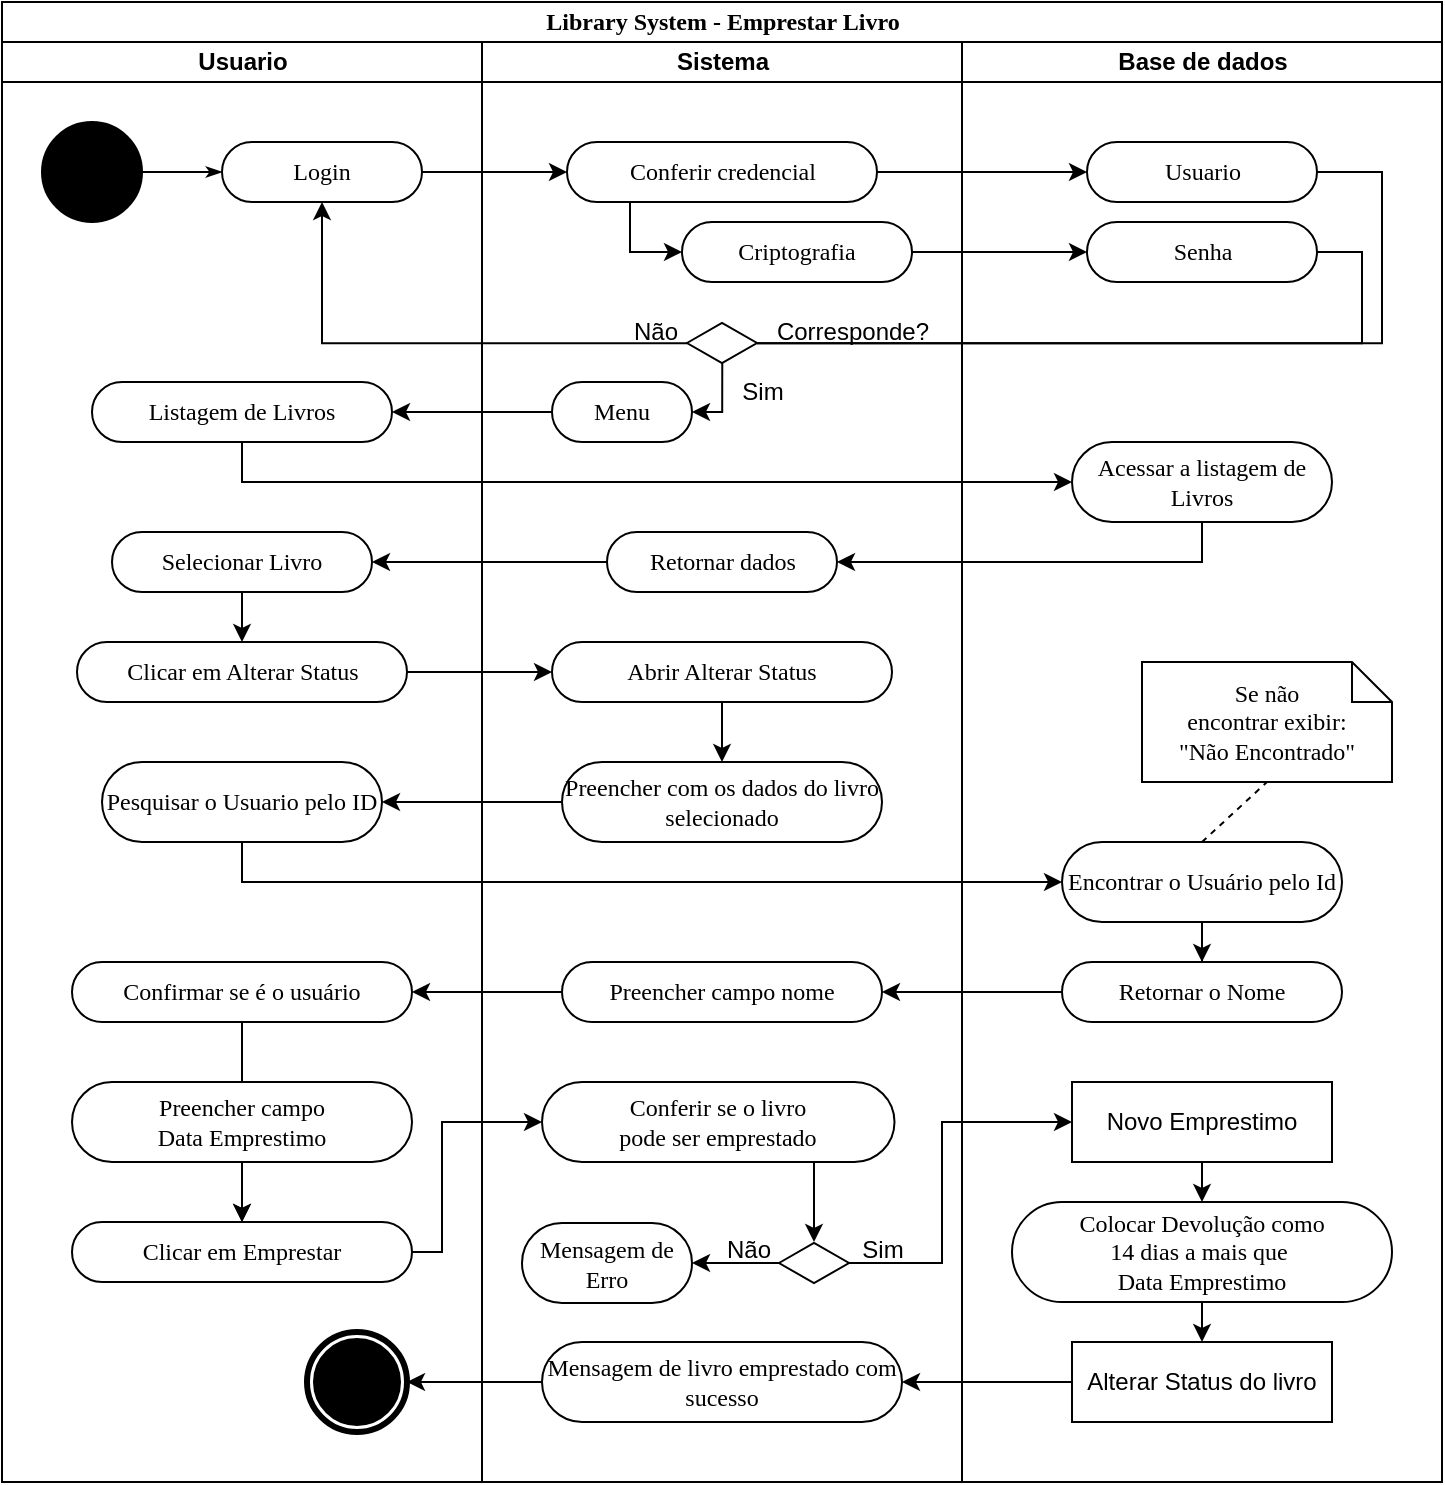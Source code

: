 <mxfile version="24.6.4" type="device">
  <diagram name="Page-1" id="0783ab3e-0a74-02c8-0abd-f7b4e66b4bec">
    <mxGraphModel dx="2390" dy="1230" grid="1" gridSize="10" guides="1" tooltips="1" connect="1" arrows="1" fold="1" page="1" pageScale="1" pageWidth="850" pageHeight="1100" background="none" math="0" shadow="0">
      <root>
        <mxCell id="0" />
        <mxCell id="1" parent="0" />
        <mxCell id="1c1d494c118603dd-1" value="Library System - Emprestar Livro" style="swimlane;html=1;childLayout=stackLayout;startSize=20;rounded=0;shadow=0;comic=0;labelBackgroundColor=none;strokeWidth=1;fontFamily=Verdana;fontSize=12;align=center;" parent="1" vertex="1">
          <mxGeometry width="720" height="740" as="geometry" />
        </mxCell>
        <mxCell id="6MT8BEEm58CrdeI0F6Hf-2" style="edgeStyle=orthogonalEdgeStyle;rounded=0;orthogonalLoop=1;jettySize=auto;html=1;exitX=1;exitY=0.5;exitDx=0;exitDy=0;entryX=0;entryY=0.5;entryDx=0;entryDy=0;" parent="1c1d494c118603dd-1" source="60571a20871a0731-8" target="6MT8BEEm58CrdeI0F6Hf-1" edge="1">
          <mxGeometry relative="1" as="geometry" />
        </mxCell>
        <mxCell id="6MT8BEEm58CrdeI0F6Hf-7" style="edgeStyle=orthogonalEdgeStyle;rounded=0;orthogonalLoop=1;jettySize=auto;html=1;exitX=1;exitY=0.5;exitDx=0;exitDy=0;entryX=0;entryY=0.5;entryDx=0;entryDy=0;" parent="1c1d494c118603dd-1" source="6MT8BEEm58CrdeI0F6Hf-3" target="6MT8BEEm58CrdeI0F6Hf-6" edge="1">
          <mxGeometry relative="1" as="geometry" />
        </mxCell>
        <mxCell id="6MT8BEEm58CrdeI0F6Hf-8" style="edgeStyle=orthogonalEdgeStyle;rounded=0;orthogonalLoop=1;jettySize=auto;html=1;exitX=1;exitY=0.5;exitDx=0;exitDy=0;entryX=0;entryY=0.5;entryDx=0;entryDy=0;" parent="1c1d494c118603dd-1" source="6MT8BEEm58CrdeI0F6Hf-1" target="6MT8BEEm58CrdeI0F6Hf-5" edge="1">
          <mxGeometry relative="1" as="geometry" />
        </mxCell>
        <mxCell id="6MT8BEEm58CrdeI0F6Hf-10" style="edgeStyle=orthogonalEdgeStyle;rounded=0;orthogonalLoop=1;jettySize=auto;html=1;exitX=1;exitY=0.5;exitDx=0;exitDy=0;entryX=0.998;entryY=0.503;entryDx=0;entryDy=0;entryPerimeter=0;endArrow=none;endFill=0;" parent="1c1d494c118603dd-1" source="6MT8BEEm58CrdeI0F6Hf-6" target="6MT8BEEm58CrdeI0F6Hf-9" edge="1">
          <mxGeometry relative="1" as="geometry">
            <Array as="points">
              <mxPoint x="680" y="125" />
              <mxPoint x="680" y="171" />
            </Array>
          </mxGeometry>
        </mxCell>
        <mxCell id="6MT8BEEm58CrdeI0F6Hf-11" style="edgeStyle=orthogonalEdgeStyle;rounded=0;orthogonalLoop=1;jettySize=auto;html=1;exitX=1;exitY=0.5;exitDx=0;exitDy=0;entryX=0.998;entryY=0.503;entryDx=0;entryDy=0;entryPerimeter=0;endArrow=none;endFill=0;" parent="1c1d494c118603dd-1" source="6MT8BEEm58CrdeI0F6Hf-5" target="6MT8BEEm58CrdeI0F6Hf-9" edge="1">
          <mxGeometry relative="1" as="geometry">
            <Array as="points">
              <mxPoint x="690" y="85" />
              <mxPoint x="690" y="171" />
            </Array>
          </mxGeometry>
        </mxCell>
        <mxCell id="6MT8BEEm58CrdeI0F6Hf-12" style="edgeStyle=orthogonalEdgeStyle;rounded=0;orthogonalLoop=1;jettySize=auto;html=1;exitX=0.5;exitY=1;exitDx=0;exitDy=0;entryX=0.002;entryY=0.503;entryDx=0;entryDy=0;entryPerimeter=0;startArrow=classic;startFill=1;endArrow=none;endFill=0;" parent="1c1d494c118603dd-1" source="60571a20871a0731-8" target="6MT8BEEm58CrdeI0F6Hf-9" edge="1">
          <mxGeometry relative="1" as="geometry" />
        </mxCell>
        <mxCell id="6MT8BEEm58CrdeI0F6Hf-17" style="edgeStyle=orthogonalEdgeStyle;rounded=0;orthogonalLoop=1;jettySize=auto;html=1;exitX=0;exitY=0.5;exitDx=0;exitDy=0;entryX=1;entryY=0.5;entryDx=0;entryDy=0;" parent="1c1d494c118603dd-1" source="6MT8BEEm58CrdeI0F6Hf-14" target="6MT8BEEm58CrdeI0F6Hf-18" edge="1">
          <mxGeometry relative="1" as="geometry">
            <mxPoint x="190" y="205" as="targetPoint" />
          </mxGeometry>
        </mxCell>
        <mxCell id="1c1d494c118603dd-2" value="Usuario" style="swimlane;html=1;startSize=20;" parent="1c1d494c118603dd-1" vertex="1">
          <mxGeometry y="20" width="240" height="720" as="geometry" />
        </mxCell>
        <mxCell id="60571a20871a0731-4" value="" style="ellipse;whiteSpace=wrap;html=1;rounded=0;shadow=0;comic=0;labelBackgroundColor=none;strokeWidth=1;fillColor=#000000;fontFamily=Verdana;fontSize=12;align=center;" parent="1c1d494c118603dd-2" vertex="1">
          <mxGeometry x="20" y="40" width="50" height="50" as="geometry" />
        </mxCell>
        <mxCell id="60571a20871a0731-8" value="Login" style="rounded=1;whiteSpace=wrap;html=1;shadow=0;comic=0;labelBackgroundColor=none;strokeWidth=1;fontFamily=Verdana;fontSize=12;align=center;arcSize=50;" parent="1c1d494c118603dd-2" vertex="1">
          <mxGeometry x="110" y="50" width="100" height="30" as="geometry" />
        </mxCell>
        <mxCell id="1c1d494c118603dd-27" style="edgeStyle=orthogonalEdgeStyle;rounded=0;html=1;labelBackgroundColor=none;startArrow=none;startFill=0;startSize=5;endArrow=classicThin;endFill=1;endSize=5;jettySize=auto;orthogonalLoop=1;strokeWidth=1;fontFamily=Verdana;fontSize=12;entryX=0;entryY=0.5;entryDx=0;entryDy=0;" parent="1c1d494c118603dd-2" source="60571a20871a0731-4" target="60571a20871a0731-8" edge="1">
          <mxGeometry relative="1" as="geometry" />
        </mxCell>
        <mxCell id="6MT8BEEm58CrdeI0F6Hf-18" value="Listagem de Livros" style="rounded=1;whiteSpace=wrap;html=1;shadow=0;comic=0;labelBackgroundColor=none;strokeWidth=1;fontFamily=Verdana;fontSize=12;align=center;arcSize=50;" parent="1c1d494c118603dd-2" vertex="1">
          <mxGeometry x="45" y="170" width="150" height="30" as="geometry" />
        </mxCell>
        <mxCell id="JtFaLPs-1PDjHstrPCpa-27" style="edgeStyle=orthogonalEdgeStyle;rounded=0;orthogonalLoop=1;jettySize=auto;html=1;exitX=0.5;exitY=1;exitDx=0;exitDy=0;entryX=0.5;entryY=0;entryDx=0;entryDy=0;" parent="1c1d494c118603dd-2" source="JtFaLPs-1PDjHstrPCpa-24" target="JtFaLPs-1PDjHstrPCpa-26" edge="1">
          <mxGeometry relative="1" as="geometry" />
        </mxCell>
        <mxCell id="JtFaLPs-1PDjHstrPCpa-24" value="Selecionar Livro" style="rounded=1;whiteSpace=wrap;html=1;shadow=0;comic=0;labelBackgroundColor=none;strokeWidth=1;fontFamily=Verdana;fontSize=12;align=center;arcSize=50;" parent="1c1d494c118603dd-2" vertex="1">
          <mxGeometry x="55" y="245" width="130" height="30" as="geometry" />
        </mxCell>
        <mxCell id="JtFaLPs-1PDjHstrPCpa-26" value="Clicar em Alterar Status" style="rounded=1;whiteSpace=wrap;html=1;shadow=0;comic=0;labelBackgroundColor=none;strokeWidth=1;fontFamily=Verdana;fontSize=12;align=center;arcSize=50;" parent="1c1d494c118603dd-2" vertex="1">
          <mxGeometry x="37.5" y="300" width="165" height="30" as="geometry" />
        </mxCell>
        <mxCell id="JtFaLPs-1PDjHstrPCpa-30" value="Pesquisar o Usuario pelo ID" style="rounded=1;whiteSpace=wrap;html=1;shadow=0;comic=0;labelBackgroundColor=none;strokeWidth=1;fontFamily=Verdana;fontSize=12;align=center;arcSize=50;" parent="1c1d494c118603dd-2" vertex="1">
          <mxGeometry x="50" y="360" width="140" height="40" as="geometry" />
        </mxCell>
        <mxCell id="7HCiQlnG-SN_sCBw3lYu-17" value="" style="edgeStyle=orthogonalEdgeStyle;rounded=0;orthogonalLoop=1;jettySize=auto;html=1;" edge="1" parent="1c1d494c118603dd-2" source="7HCiQlnG-SN_sCBw3lYu-7" target="7HCiQlnG-SN_sCBw3lYu-11">
          <mxGeometry relative="1" as="geometry" />
        </mxCell>
        <mxCell id="7HCiQlnG-SN_sCBw3lYu-7" value="Confirmar se é o usuário" style="rounded=1;whiteSpace=wrap;html=1;shadow=0;comic=0;labelBackgroundColor=none;strokeWidth=1;fontFamily=Verdana;fontSize=12;align=center;arcSize=50;" vertex="1" parent="1c1d494c118603dd-2">
          <mxGeometry x="35" y="460" width="170" height="30" as="geometry" />
        </mxCell>
        <mxCell id="7HCiQlnG-SN_sCBw3lYu-16" value="" style="edgeStyle=orthogonalEdgeStyle;rounded=0;orthogonalLoop=1;jettySize=auto;html=1;" edge="1" parent="1c1d494c118603dd-2" source="7HCiQlnG-SN_sCBw3lYu-10" target="7HCiQlnG-SN_sCBw3lYu-11">
          <mxGeometry relative="1" as="geometry" />
        </mxCell>
        <mxCell id="7HCiQlnG-SN_sCBw3lYu-10" value="Preencher campo&lt;div&gt;Data Emprestimo&lt;/div&gt;" style="rounded=1;whiteSpace=wrap;html=1;shadow=0;comic=0;labelBackgroundColor=none;strokeWidth=1;fontFamily=Verdana;fontSize=12;align=center;arcSize=50;" vertex="1" parent="1c1d494c118603dd-2">
          <mxGeometry x="35" y="520" width="170" height="40" as="geometry" />
        </mxCell>
        <mxCell id="7HCiQlnG-SN_sCBw3lYu-11" value="Clicar em Emprestar" style="rounded=1;whiteSpace=wrap;html=1;shadow=0;comic=0;labelBackgroundColor=none;strokeWidth=1;fontFamily=Verdana;fontSize=12;align=center;arcSize=50;" vertex="1" parent="1c1d494c118603dd-2">
          <mxGeometry x="35" y="590" width="170" height="30" as="geometry" />
        </mxCell>
        <mxCell id="60571a20871a0731-5" value="" style="shape=mxgraph.bpmn.shape;html=1;verticalLabelPosition=bottom;labelBackgroundColor=#ffffff;verticalAlign=top;perimeter=ellipsePerimeter;outline=end;symbol=terminate;rounded=0;shadow=0;comic=0;strokeWidth=1;fontFamily=Verdana;fontSize=12;align=center;" parent="1c1d494c118603dd-2" vertex="1">
          <mxGeometry x="152.5" y="645" width="50" height="50" as="geometry" />
        </mxCell>
        <mxCell id="JtFaLPs-1PDjHstrPCpa-22" style="edgeStyle=orthogonalEdgeStyle;rounded=0;orthogonalLoop=1;jettySize=auto;html=1;exitX=0.5;exitY=1;exitDx=0;exitDy=0;entryX=1;entryY=0.5;entryDx=0;entryDy=0;" parent="1c1d494c118603dd-1" source="JtFaLPs-1PDjHstrPCpa-20" target="JtFaLPs-1PDjHstrPCpa-23" edge="1">
          <mxGeometry relative="1" as="geometry">
            <mxPoint x="460" y="280" as="targetPoint" />
            <Array as="points">
              <mxPoint x="600" y="280" />
            </Array>
          </mxGeometry>
        </mxCell>
        <mxCell id="JtFaLPs-1PDjHstrPCpa-25" style="edgeStyle=orthogonalEdgeStyle;rounded=0;orthogonalLoop=1;jettySize=auto;html=1;exitX=0;exitY=0.5;exitDx=0;exitDy=0;entryX=1;entryY=0.5;entryDx=0;entryDy=0;" parent="1c1d494c118603dd-1" source="JtFaLPs-1PDjHstrPCpa-23" target="JtFaLPs-1PDjHstrPCpa-24" edge="1">
          <mxGeometry relative="1" as="geometry" />
        </mxCell>
        <mxCell id="JtFaLPs-1PDjHstrPCpa-21" style="edgeStyle=orthogonalEdgeStyle;rounded=0;orthogonalLoop=1;jettySize=auto;html=1;exitX=0.5;exitY=1;exitDx=0;exitDy=0;entryX=0;entryY=0.5;entryDx=0;entryDy=0;" parent="1c1d494c118603dd-1" source="6MT8BEEm58CrdeI0F6Hf-18" target="JtFaLPs-1PDjHstrPCpa-20" edge="1">
          <mxGeometry relative="1" as="geometry">
            <mxPoint x="520" y="240" as="targetPoint" />
            <mxPoint x="114.99" y="220" as="sourcePoint" />
            <Array as="points">
              <mxPoint x="120" y="240" />
            </Array>
          </mxGeometry>
        </mxCell>
        <mxCell id="JtFaLPs-1PDjHstrPCpa-51" style="edgeStyle=orthogonalEdgeStyle;rounded=0;orthogonalLoop=1;jettySize=auto;html=1;exitX=1;exitY=0.5;exitDx=0;exitDy=0;entryX=0;entryY=0.5;entryDx=0;entryDy=0;" parent="1c1d494c118603dd-1" source="JtFaLPs-1PDjHstrPCpa-26" target="JtFaLPs-1PDjHstrPCpa-28" edge="1">
          <mxGeometry relative="1" as="geometry" />
        </mxCell>
        <mxCell id="JtFaLPs-1PDjHstrPCpa-53" style="edgeStyle=orthogonalEdgeStyle;rounded=0;orthogonalLoop=1;jettySize=auto;html=1;exitX=0;exitY=0.5;exitDx=0;exitDy=0;entryX=1;entryY=0.5;entryDx=0;entryDy=0;" parent="1c1d494c118603dd-1" source="JtFaLPs-1PDjHstrPCpa-29" target="JtFaLPs-1PDjHstrPCpa-30" edge="1">
          <mxGeometry relative="1" as="geometry" />
        </mxCell>
        <mxCell id="7HCiQlnG-SN_sCBw3lYu-3" style="edgeStyle=orthogonalEdgeStyle;rounded=0;orthogonalLoop=1;jettySize=auto;html=1;exitX=0.5;exitY=1;exitDx=0;exitDy=0;entryX=0;entryY=0.5;entryDx=0;entryDy=0;" edge="1" parent="1c1d494c118603dd-1" source="JtFaLPs-1PDjHstrPCpa-30" target="7HCiQlnG-SN_sCBw3lYu-2">
          <mxGeometry relative="1" as="geometry" />
        </mxCell>
        <mxCell id="1c1d494c118603dd-3" value="Sistema" style="swimlane;html=1;startSize=20;" parent="1c1d494c118603dd-1" vertex="1">
          <mxGeometry x="240" y="20" width="240" height="720" as="geometry" />
        </mxCell>
        <mxCell id="6MT8BEEm58CrdeI0F6Hf-4" style="edgeStyle=orthogonalEdgeStyle;rounded=0;orthogonalLoop=1;jettySize=auto;html=1;exitX=0.25;exitY=1;exitDx=0;exitDy=0;entryX=0;entryY=0.5;entryDx=0;entryDy=0;" parent="1c1d494c118603dd-3" source="6MT8BEEm58CrdeI0F6Hf-1" target="6MT8BEEm58CrdeI0F6Hf-3" edge="1">
          <mxGeometry relative="1" as="geometry">
            <Array as="points">
              <mxPoint x="74" y="105" />
            </Array>
          </mxGeometry>
        </mxCell>
        <mxCell id="6MT8BEEm58CrdeI0F6Hf-1" value="Conferir credencial" style="rounded=1;whiteSpace=wrap;html=1;shadow=0;comic=0;labelBackgroundColor=none;strokeWidth=1;fontFamily=Verdana;fontSize=12;align=center;arcSize=50;" parent="1c1d494c118603dd-3" vertex="1">
          <mxGeometry x="42.5" y="50" width="155" height="30" as="geometry" />
        </mxCell>
        <mxCell id="6MT8BEEm58CrdeI0F6Hf-3" value="Criptografia" style="rounded=1;whiteSpace=wrap;html=1;shadow=0;comic=0;labelBackgroundColor=none;strokeWidth=1;fontFamily=Verdana;fontSize=12;align=center;arcSize=50;" parent="1c1d494c118603dd-3" vertex="1">
          <mxGeometry x="100" y="90" width="115" height="30" as="geometry" />
        </mxCell>
        <mxCell id="6MT8BEEm58CrdeI0F6Hf-9" value="" style="html=1;whiteSpace=wrap;aspect=fixed;shape=isoRectangle;" parent="1c1d494c118603dd-3" vertex="1">
          <mxGeometry x="102.5" y="140" width="35" height="21" as="geometry" />
        </mxCell>
        <mxCell id="6MT8BEEm58CrdeI0F6Hf-13" value="Não" style="text;html=1;align=center;verticalAlign=middle;whiteSpace=wrap;rounded=0;" parent="1c1d494c118603dd-3" vertex="1">
          <mxGeometry x="69" y="140" width="36" height="10" as="geometry" />
        </mxCell>
        <mxCell id="6MT8BEEm58CrdeI0F6Hf-14" value="Menu" style="rounded=1;whiteSpace=wrap;html=1;shadow=0;comic=0;labelBackgroundColor=none;strokeWidth=1;fontFamily=Verdana;fontSize=12;align=center;arcSize=50;" parent="1c1d494c118603dd-3" vertex="1">
          <mxGeometry x="35" y="170" width="70" height="30" as="geometry" />
        </mxCell>
        <mxCell id="6MT8BEEm58CrdeI0F6Hf-15" style="edgeStyle=orthogonalEdgeStyle;rounded=0;orthogonalLoop=1;jettySize=auto;html=1;exitX=1;exitY=0.5;exitDx=0;exitDy=0;entryX=0.504;entryY=0.984;entryDx=0;entryDy=0;entryPerimeter=0;startArrow=classic;startFill=1;endArrow=none;endFill=0;" parent="1c1d494c118603dd-3" source="6MT8BEEm58CrdeI0F6Hf-14" target="6MT8BEEm58CrdeI0F6Hf-9" edge="1">
          <mxGeometry relative="1" as="geometry" />
        </mxCell>
        <mxCell id="6MT8BEEm58CrdeI0F6Hf-16" value="Sim" style="text;html=1;align=center;verticalAlign=middle;whiteSpace=wrap;rounded=0;" parent="1c1d494c118603dd-3" vertex="1">
          <mxGeometry x="125" y="170" width="31" height="10" as="geometry" />
        </mxCell>
        <mxCell id="6MT8BEEm58CrdeI0F6Hf-19" value="Corresponde?" style="text;html=1;align=center;verticalAlign=middle;whiteSpace=wrap;rounded=0;" parent="1c1d494c118603dd-3" vertex="1">
          <mxGeometry x="140" y="140" width="90.5" height="10" as="geometry" />
        </mxCell>
        <mxCell id="JtFaLPs-1PDjHstrPCpa-23" value="Retornar dados" style="rounded=1;whiteSpace=wrap;html=1;shadow=0;comic=0;labelBackgroundColor=none;strokeWidth=1;fontFamily=Verdana;fontSize=12;align=center;arcSize=50;" parent="1c1d494c118603dd-3" vertex="1">
          <mxGeometry x="62.5" y="245" width="115" height="30" as="geometry" />
        </mxCell>
        <mxCell id="JtFaLPs-1PDjHstrPCpa-52" style="edgeStyle=orthogonalEdgeStyle;rounded=0;orthogonalLoop=1;jettySize=auto;html=1;exitX=0.5;exitY=1;exitDx=0;exitDy=0;entryX=0.5;entryY=0;entryDx=0;entryDy=0;" parent="1c1d494c118603dd-3" source="JtFaLPs-1PDjHstrPCpa-28" target="JtFaLPs-1PDjHstrPCpa-29" edge="1">
          <mxGeometry relative="1" as="geometry" />
        </mxCell>
        <mxCell id="JtFaLPs-1PDjHstrPCpa-28" value="Abrir Alterar Status" style="rounded=1;whiteSpace=wrap;html=1;shadow=0;comic=0;labelBackgroundColor=none;strokeWidth=1;fontFamily=Verdana;fontSize=12;align=center;arcSize=50;" parent="1c1d494c118603dd-3" vertex="1">
          <mxGeometry x="35" y="300" width="170" height="30" as="geometry" />
        </mxCell>
        <mxCell id="JtFaLPs-1PDjHstrPCpa-29" value="Preencher com os dados do livro selecionado" style="rounded=1;whiteSpace=wrap;html=1;shadow=0;comic=0;labelBackgroundColor=none;strokeWidth=1;fontFamily=Verdana;fontSize=12;align=center;arcSize=50;" parent="1c1d494c118603dd-3" vertex="1">
          <mxGeometry x="40" y="360" width="160" height="40" as="geometry" />
        </mxCell>
        <mxCell id="7HCiQlnG-SN_sCBw3lYu-6" value="Preencher campo nome" style="rounded=1;whiteSpace=wrap;html=1;shadow=0;comic=0;labelBackgroundColor=none;strokeWidth=1;fontFamily=Verdana;fontSize=12;align=center;arcSize=50;" vertex="1" parent="1c1d494c118603dd-3">
          <mxGeometry x="40" y="460" width="160" height="30" as="geometry" />
        </mxCell>
        <mxCell id="7HCiQlnG-SN_sCBw3lYu-14" style="edgeStyle=orthogonalEdgeStyle;rounded=0;orthogonalLoop=1;jettySize=auto;html=1;exitX=0.75;exitY=1;exitDx=0;exitDy=0;" edge="1" parent="1c1d494c118603dd-3" source="7HCiQlnG-SN_sCBw3lYu-12" target="7HCiQlnG-SN_sCBw3lYu-13">
          <mxGeometry relative="1" as="geometry">
            <Array as="points">
              <mxPoint x="166" y="560" />
            </Array>
          </mxGeometry>
        </mxCell>
        <mxCell id="7HCiQlnG-SN_sCBw3lYu-12" value="Conferir se o livro&lt;div&gt;pode ser emprestado&lt;/div&gt;" style="rounded=1;whiteSpace=wrap;html=1;shadow=0;comic=0;labelBackgroundColor=none;strokeWidth=1;fontFamily=Verdana;fontSize=12;align=center;arcSize=50;" vertex="1" parent="1c1d494c118603dd-3">
          <mxGeometry x="30" y="520" width="176.25" height="40" as="geometry" />
        </mxCell>
        <mxCell id="7HCiQlnG-SN_sCBw3lYu-20" value="" style="edgeStyle=orthogonalEdgeStyle;rounded=0;orthogonalLoop=1;jettySize=auto;html=1;" edge="1" parent="1c1d494c118603dd-3" source="7HCiQlnG-SN_sCBw3lYu-13" target="7HCiQlnG-SN_sCBw3lYu-19">
          <mxGeometry relative="1" as="geometry">
            <Array as="points">
              <mxPoint x="113" y="611" />
            </Array>
          </mxGeometry>
        </mxCell>
        <mxCell id="7HCiQlnG-SN_sCBw3lYu-13" value="" style="html=1;whiteSpace=wrap;aspect=fixed;shape=isoRectangle;" vertex="1" parent="1c1d494c118603dd-3">
          <mxGeometry x="148.5" y="600" width="35" height="21" as="geometry" />
        </mxCell>
        <mxCell id="7HCiQlnG-SN_sCBw3lYu-15" value="Sim" style="text;html=1;align=center;verticalAlign=middle;whiteSpace=wrap;rounded=0;" vertex="1" parent="1c1d494c118603dd-3">
          <mxGeometry x="185" y="599" width="31" height="10" as="geometry" />
        </mxCell>
        <mxCell id="7HCiQlnG-SN_sCBw3lYu-19" value="Mensagem de Erro" style="rounded=1;whiteSpace=wrap;html=1;shadow=0;comic=0;labelBackgroundColor=none;strokeWidth=1;fontFamily=Verdana;fontSize=12;align=center;arcSize=50;" vertex="1" parent="1c1d494c118603dd-3">
          <mxGeometry x="20" y="590.5" width="85" height="40" as="geometry" />
        </mxCell>
        <mxCell id="7HCiQlnG-SN_sCBw3lYu-21" value="Não" style="text;html=1;align=center;verticalAlign=middle;whiteSpace=wrap;rounded=0;" vertex="1" parent="1c1d494c118603dd-3">
          <mxGeometry x="117.5" y="599" width="31" height="10" as="geometry" />
        </mxCell>
        <mxCell id="7HCiQlnG-SN_sCBw3lYu-29" value="Mensagem de livro emprestado com sucesso" style="rounded=1;whiteSpace=wrap;html=1;shadow=0;comic=0;labelBackgroundColor=none;strokeWidth=1;fontFamily=Verdana;fontSize=12;align=center;arcSize=50;" vertex="1" parent="1c1d494c118603dd-3">
          <mxGeometry x="30" y="650" width="180" height="40" as="geometry" />
        </mxCell>
        <mxCell id="1c1d494c118603dd-4" value="Base de dados" style="swimlane;html=1;startSize=20;" parent="1c1d494c118603dd-1" vertex="1">
          <mxGeometry x="480" y="20" width="240" height="720" as="geometry">
            <mxRectangle x="500" y="20" width="40" height="970" as="alternateBounds" />
          </mxGeometry>
        </mxCell>
        <mxCell id="6MT8BEEm58CrdeI0F6Hf-5" value="Usuario" style="rounded=1;whiteSpace=wrap;html=1;shadow=0;comic=0;labelBackgroundColor=none;strokeWidth=1;fontFamily=Verdana;fontSize=12;align=center;arcSize=50;" parent="1c1d494c118603dd-4" vertex="1">
          <mxGeometry x="62.5" y="50" width="115" height="30" as="geometry" />
        </mxCell>
        <mxCell id="6MT8BEEm58CrdeI0F6Hf-6" value="Senha" style="rounded=1;whiteSpace=wrap;html=1;shadow=0;comic=0;labelBackgroundColor=none;strokeWidth=1;fontFamily=Verdana;fontSize=12;align=center;arcSize=50;" parent="1c1d494c118603dd-4" vertex="1">
          <mxGeometry x="62.5" y="90" width="115" height="30" as="geometry" />
        </mxCell>
        <mxCell id="JtFaLPs-1PDjHstrPCpa-20" value="Acessar a listagem de Livros" style="rounded=1;whiteSpace=wrap;html=1;shadow=0;comic=0;labelBackgroundColor=none;strokeWidth=1;fontFamily=Verdana;fontSize=12;align=center;arcSize=50;" parent="1c1d494c118603dd-4" vertex="1">
          <mxGeometry x="55" y="200" width="130" height="40" as="geometry" />
        </mxCell>
        <mxCell id="7HCiQlnG-SN_sCBw3lYu-5" value="" style="edgeStyle=orthogonalEdgeStyle;rounded=0;orthogonalLoop=1;jettySize=auto;html=1;" edge="1" parent="1c1d494c118603dd-4" source="7HCiQlnG-SN_sCBw3lYu-2" target="7HCiQlnG-SN_sCBw3lYu-4">
          <mxGeometry relative="1" as="geometry" />
        </mxCell>
        <mxCell id="7HCiQlnG-SN_sCBw3lYu-2" value="Encontrar o Usuário pelo Id" style="rounded=1;whiteSpace=wrap;html=1;shadow=0;comic=0;labelBackgroundColor=none;strokeWidth=1;fontFamily=Verdana;fontSize=12;align=center;arcSize=50;" vertex="1" parent="1c1d494c118603dd-4">
          <mxGeometry x="50" y="400" width="140" height="40" as="geometry" />
        </mxCell>
        <mxCell id="7HCiQlnG-SN_sCBw3lYu-4" value="Retornar o Nome" style="rounded=1;whiteSpace=wrap;html=1;shadow=0;comic=0;labelBackgroundColor=none;strokeWidth=1;fontFamily=Verdana;fontSize=12;align=center;arcSize=50;" vertex="1" parent="1c1d494c118603dd-4">
          <mxGeometry x="50" y="460" width="140" height="30" as="geometry" />
        </mxCell>
        <mxCell id="7HCiQlnG-SN_sCBw3lYu-31" style="edgeStyle=orthogonalEdgeStyle;rounded=0;orthogonalLoop=1;jettySize=auto;html=1;exitX=0.5;exitY=1;exitDx=0;exitDy=0;entryX=0.5;entryY=0;entryDx=0;entryDy=0;" edge="1" parent="1c1d494c118603dd-4" source="7HCiQlnG-SN_sCBw3lYu-22" target="7HCiQlnG-SN_sCBw3lYu-30">
          <mxGeometry relative="1" as="geometry" />
        </mxCell>
        <mxCell id="7HCiQlnG-SN_sCBw3lYu-22" value="Novo Emprestimo" style="whiteSpace=wrap;html=1;align=center;" vertex="1" parent="1c1d494c118603dd-4">
          <mxGeometry x="55" y="520" width="130" height="40" as="geometry" />
        </mxCell>
        <mxCell id="7HCiQlnG-SN_sCBw3lYu-27" value="Alterar Status do livro" style="whiteSpace=wrap;html=1;align=center;" vertex="1" parent="1c1d494c118603dd-4">
          <mxGeometry x="55" y="650" width="130" height="40" as="geometry" />
        </mxCell>
        <mxCell id="7HCiQlnG-SN_sCBw3lYu-32" style="edgeStyle=orthogonalEdgeStyle;rounded=0;orthogonalLoop=1;jettySize=auto;html=1;exitX=0.5;exitY=1;exitDx=0;exitDy=0;entryX=0.5;entryY=0;entryDx=0;entryDy=0;" edge="1" parent="1c1d494c118603dd-4" source="7HCiQlnG-SN_sCBw3lYu-30" target="7HCiQlnG-SN_sCBw3lYu-27">
          <mxGeometry relative="1" as="geometry" />
        </mxCell>
        <mxCell id="7HCiQlnG-SN_sCBw3lYu-30" value="Colocar Devolução como&lt;div&gt;14 dias a mais que&amp;nbsp;&lt;div&gt;Data Emprestimo&lt;/div&gt;&lt;/div&gt;" style="rounded=1;whiteSpace=wrap;html=1;shadow=0;comic=0;labelBackgroundColor=none;strokeWidth=1;fontFamily=Verdana;fontSize=12;align=center;arcSize=50;" vertex="1" parent="1c1d494c118603dd-4">
          <mxGeometry x="25" y="580" width="190" height="50" as="geometry" />
        </mxCell>
        <mxCell id="JtFaLPs-1PDjHstrPCpa-55" value="Se não&lt;div&gt;encontrar exibir:&lt;div&gt;&quot;Não Encontrado&quot;&lt;/div&gt;&lt;/div&gt;" style="shape=note;whiteSpace=wrap;html=1;rounded=0;shadow=0;comic=0;labelBackgroundColor=none;strokeWidth=1;fontFamily=Verdana;fontSize=12;align=center;size=20;" parent="1c1d494c118603dd-4" vertex="1">
          <mxGeometry x="90" y="310" width="125" height="60" as="geometry" />
        </mxCell>
        <mxCell id="7HCiQlnG-SN_sCBw3lYu-35" style="rounded=0;orthogonalLoop=1;jettySize=auto;html=1;exitX=0.5;exitY=0;exitDx=0;exitDy=0;entryX=0.5;entryY=1;entryDx=0;entryDy=0;entryPerimeter=0;dashed=1;endArrow=none;endFill=0;" edge="1" parent="1c1d494c118603dd-4" source="7HCiQlnG-SN_sCBw3lYu-2" target="JtFaLPs-1PDjHstrPCpa-55">
          <mxGeometry relative="1" as="geometry" />
        </mxCell>
        <mxCell id="7HCiQlnG-SN_sCBw3lYu-8" value="" style="edgeStyle=orthogonalEdgeStyle;rounded=0;orthogonalLoop=1;jettySize=auto;html=1;" edge="1" parent="1c1d494c118603dd-1" source="7HCiQlnG-SN_sCBw3lYu-4" target="7HCiQlnG-SN_sCBw3lYu-6">
          <mxGeometry relative="1" as="geometry" />
        </mxCell>
        <mxCell id="7HCiQlnG-SN_sCBw3lYu-9" value="" style="edgeStyle=orthogonalEdgeStyle;rounded=0;orthogonalLoop=1;jettySize=auto;html=1;" edge="1" parent="1c1d494c118603dd-1" source="7HCiQlnG-SN_sCBw3lYu-6" target="7HCiQlnG-SN_sCBw3lYu-7">
          <mxGeometry relative="1" as="geometry" />
        </mxCell>
        <mxCell id="7HCiQlnG-SN_sCBw3lYu-18" style="edgeStyle=orthogonalEdgeStyle;rounded=0;orthogonalLoop=1;jettySize=auto;html=1;exitX=1;exitY=0.5;exitDx=0;exitDy=0;entryX=0;entryY=0.5;entryDx=0;entryDy=0;" edge="1" parent="1c1d494c118603dd-1" source="7HCiQlnG-SN_sCBw3lYu-11" target="7HCiQlnG-SN_sCBw3lYu-12">
          <mxGeometry relative="1" as="geometry">
            <Array as="points">
              <mxPoint x="220" y="625" />
              <mxPoint x="220" y="560" />
            </Array>
          </mxGeometry>
        </mxCell>
        <mxCell id="7HCiQlnG-SN_sCBw3lYu-25" style="edgeStyle=orthogonalEdgeStyle;rounded=0;orthogonalLoop=1;jettySize=auto;html=1;exitX=0;exitY=0.5;exitDx=0;exitDy=0;entryX=0.995;entryY=0.498;entryDx=0;entryDy=0;entryPerimeter=0;endArrow=none;endFill=0;startArrow=classic;startFill=1;" edge="1" parent="1c1d494c118603dd-1" source="7HCiQlnG-SN_sCBw3lYu-22" target="7HCiQlnG-SN_sCBw3lYu-13">
          <mxGeometry relative="1" as="geometry">
            <Array as="points">
              <mxPoint x="470" y="560" />
              <mxPoint x="470" y="631" />
            </Array>
          </mxGeometry>
        </mxCell>
        <mxCell id="7HCiQlnG-SN_sCBw3lYu-33" style="edgeStyle=orthogonalEdgeStyle;rounded=0;orthogonalLoop=1;jettySize=auto;html=1;exitX=0;exitY=0.5;exitDx=0;exitDy=0;entryX=1;entryY=0.5;entryDx=0;entryDy=0;" edge="1" parent="1c1d494c118603dd-1" source="7HCiQlnG-SN_sCBw3lYu-27" target="7HCiQlnG-SN_sCBw3lYu-29">
          <mxGeometry relative="1" as="geometry" />
        </mxCell>
        <mxCell id="7HCiQlnG-SN_sCBw3lYu-34" style="edgeStyle=orthogonalEdgeStyle;rounded=0;orthogonalLoop=1;jettySize=auto;html=1;exitX=0;exitY=0.5;exitDx=0;exitDy=0;entryX=1;entryY=0.5;entryDx=0;entryDy=0;" edge="1" parent="1c1d494c118603dd-1" source="7HCiQlnG-SN_sCBw3lYu-29" target="60571a20871a0731-5">
          <mxGeometry relative="1" as="geometry">
            <mxPoint x="180" y="690" as="targetPoint" />
          </mxGeometry>
        </mxCell>
      </root>
    </mxGraphModel>
  </diagram>
</mxfile>

